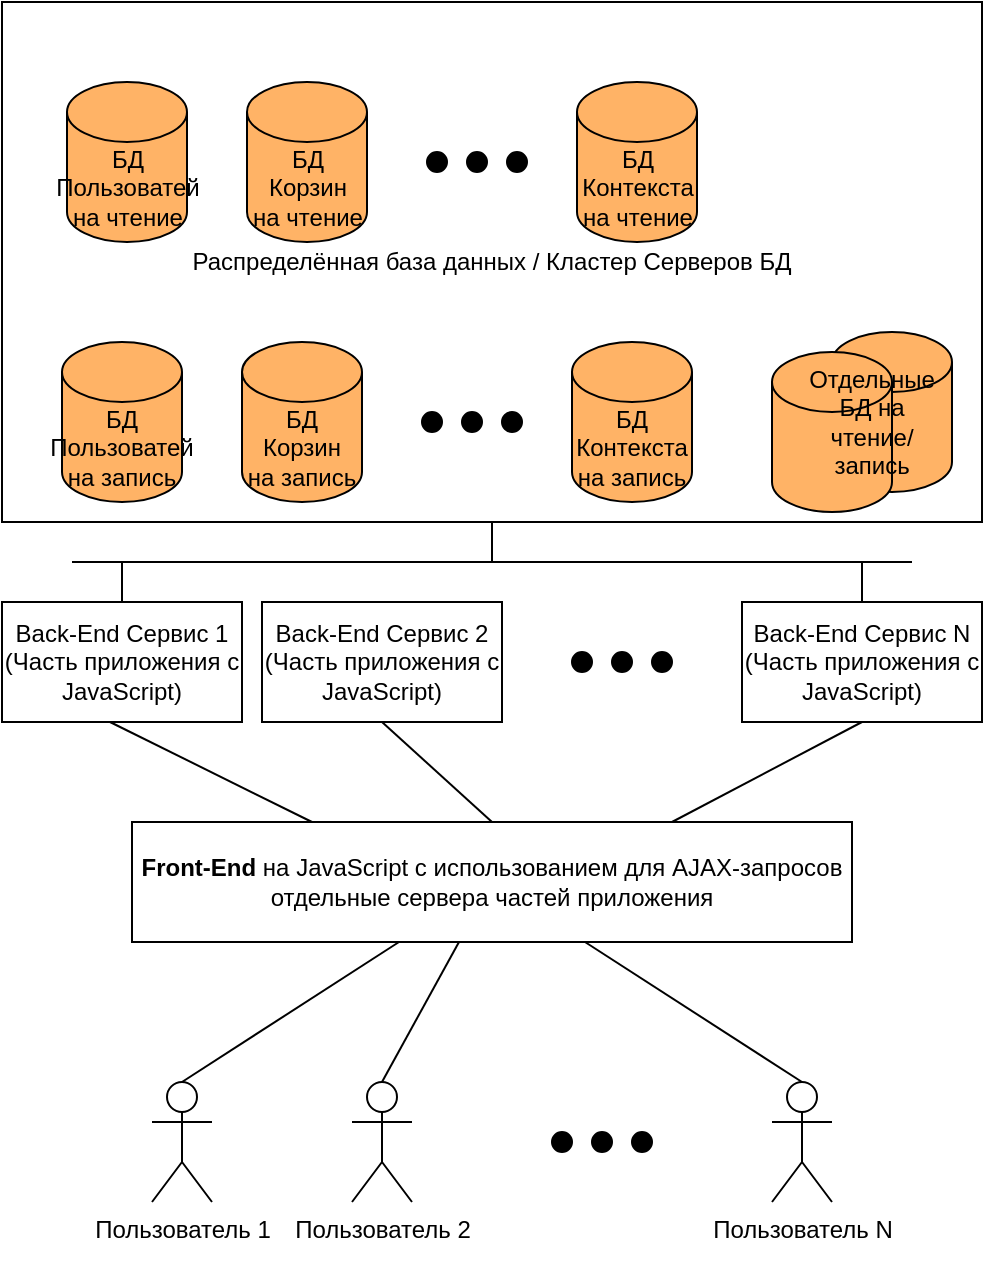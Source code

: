 <mxfile version="14.9.5" type="device"><diagram id="CB_jr0UpE7R4n_OJhF5E" name="Page-1"><mxGraphModel dx="276" dy="1306" grid="1" gridSize="10" guides="1" tooltips="1" connect="1" arrows="1" fold="1" page="1" pageScale="1" pageWidth="827" pageHeight="1169" math="0" shadow="0"><root><mxCell id="0"/><mxCell id="1" parent="0"/><mxCell id="_9vG14boJ09jzW6VZZqx-3" value="&lt;b&gt;Front-End&lt;/b&gt;&amp;nbsp;на JavaScript с использованием для AJAX-запросов отдельные сервера частей приложения" style="rounded=0;whiteSpace=wrap;html=1;" parent="1" vertex="1"><mxGeometry x="330" y="360" width="360" height="60" as="geometry"/></mxCell><mxCell id="_9vG14boJ09jzW6VZZqx-4" value="Пользователь 1&lt;p&gt;&lt;/p&gt;" style="shape=umlActor;verticalLabelPosition=bottom;verticalAlign=top;html=1;outlineConnect=0;" parent="1" vertex="1"><mxGeometry x="340" y="490" width="30" height="60" as="geometry"/></mxCell><mxCell id="_9vG14boJ09jzW6VZZqx-5" value="Пользователь N&lt;p&gt;&lt;/p&gt;" style="shape=umlActor;verticalLabelPosition=bottom;verticalAlign=top;html=1;outlineConnect=0;" parent="1" vertex="1"><mxGeometry x="650" y="490" width="30" height="60" as="geometry"/></mxCell><mxCell id="_9vG14boJ09jzW6VZZqx-6" value="Пользователь 2&lt;p&gt;&lt;/p&gt;" style="shape=umlActor;verticalLabelPosition=bottom;verticalAlign=top;html=1;outlineConnect=0;" parent="1" vertex="1"><mxGeometry x="440" y="490" width="30" height="60" as="geometry"/></mxCell><mxCell id="_9vG14boJ09jzW6VZZqx-10" value="" style="group" parent="1" vertex="1" connectable="0"><mxGeometry x="540" y="515" width="50" height="10" as="geometry"/></mxCell><mxCell id="_9vG14boJ09jzW6VZZqx-7" value="" style="ellipse;whiteSpace=wrap;html=1;fillColor=#000000;" parent="_9vG14boJ09jzW6VZZqx-10" vertex="1"><mxGeometry width="10" height="10" as="geometry"/></mxCell><mxCell id="_9vG14boJ09jzW6VZZqx-8" value="" style="ellipse;whiteSpace=wrap;html=1;fillColor=#000000;" parent="_9vG14boJ09jzW6VZZqx-10" vertex="1"><mxGeometry x="20" width="10" height="10" as="geometry"/></mxCell><mxCell id="_9vG14boJ09jzW6VZZqx-9" value="" style="ellipse;whiteSpace=wrap;html=1;fillColor=#000000;" parent="_9vG14boJ09jzW6VZZqx-10" vertex="1"><mxGeometry x="40" width="10" height="10" as="geometry"/></mxCell><mxCell id="_9vG14boJ09jzW6VZZqx-11" value="" style="endArrow=none;html=1;exitX=0.5;exitY=0;exitDx=0;exitDy=0;exitPerimeter=0;" parent="1" source="_9vG14boJ09jzW6VZZqx-4" target="_9vG14boJ09jzW6VZZqx-3" edge="1"><mxGeometry width="50" height="50" relative="1" as="geometry"><mxPoint x="390" y="400" as="sourcePoint"/><mxPoint x="355" y="423" as="targetPoint"/></mxGeometry></mxCell><mxCell id="_9vG14boJ09jzW6VZZqx-12" value="" style="endArrow=none;html=1;exitX=0.5;exitY=0;exitDx=0;exitDy=0;exitPerimeter=0;" parent="1" source="_9vG14boJ09jzW6VZZqx-6" target="_9vG14boJ09jzW6VZZqx-3" edge="1"><mxGeometry width="50" height="50" relative="1" as="geometry"><mxPoint x="370" y="410" as="sourcePoint"/><mxPoint x="420" y="360" as="targetPoint"/></mxGeometry></mxCell><mxCell id="_9vG14boJ09jzW6VZZqx-13" value="" style="endArrow=none;html=1;exitX=0.5;exitY=0;exitDx=0;exitDy=0;exitPerimeter=0;" parent="1" source="_9vG14boJ09jzW6VZZqx-5" target="_9vG14boJ09jzW6VZZqx-3" edge="1"><mxGeometry width="50" height="50" relative="1" as="geometry"><mxPoint x="370" y="410" as="sourcePoint"/><mxPoint x="420" y="360" as="targetPoint"/></mxGeometry></mxCell><mxCell id="_9vG14boJ09jzW6VZZqx-23" value="" style="endArrow=none;html=1;entryX=0.25;entryY=0;entryDx=0;entryDy=0;exitX=0.45;exitY=1;exitDx=0;exitDy=0;exitPerimeter=0;" parent="1" target="_9vG14boJ09jzW6VZZqx-3" edge="1"><mxGeometry width="50" height="50" relative="1" as="geometry"><mxPoint x="319" y="310" as="sourcePoint"/><mxPoint x="330" y="380" as="targetPoint"/></mxGeometry></mxCell><mxCell id="_9vG14boJ09jzW6VZZqx-24" value="" style="endArrow=none;html=1;entryX=0.5;entryY=0;entryDx=0;entryDy=0;exitX=0.5;exitY=1;exitDx=0;exitDy=0;" parent="1" target="_9vG14boJ09jzW6VZZqx-3" edge="1"><mxGeometry width="50" height="50" relative="1" as="geometry"><mxPoint x="455" y="310" as="sourcePoint"/><mxPoint x="479" y="360" as="targetPoint"/></mxGeometry></mxCell><mxCell id="_9vG14boJ09jzW6VZZqx-25" value="" style="endArrow=none;html=1;exitX=0.75;exitY=0;exitDx=0;exitDy=0;entryX=0.5;entryY=1;entryDx=0;entryDy=0;" parent="1" source="_9vG14boJ09jzW6VZZqx-3" edge="1"><mxGeometry width="50" height="50" relative="1" as="geometry"><mxPoint x="280" y="430" as="sourcePoint"/><mxPoint x="695" y="310" as="targetPoint"/></mxGeometry></mxCell><mxCell id="_9vG14boJ09jzW6VZZqx-26" value="Back-End Сервис 1&lt;br&gt;(Часть приложения с JavaScript)" style="rounded=0;whiteSpace=wrap;html=1;fillColor=#FFFFFF;" parent="1" vertex="1"><mxGeometry x="265" y="250" width="120" height="60" as="geometry"/></mxCell><mxCell id="_9vG14boJ09jzW6VZZqx-27" value="Back-End Сервис 2&lt;br&gt;(Часть приложения с JavaScript)" style="rounded=0;whiteSpace=wrap;html=1;fillColor=#FFFFFF;" parent="1" vertex="1"><mxGeometry x="395" y="250" width="120" height="60" as="geometry"/></mxCell><mxCell id="_9vG14boJ09jzW6VZZqx-28" value="Back-End Сервис N&lt;br&gt;(Часть приложения с JavaScript)" style="rounded=0;whiteSpace=wrap;html=1;fillColor=#FFFFFF;" parent="1" vertex="1"><mxGeometry x="635" y="250" width="120" height="60" as="geometry"/></mxCell><mxCell id="_9vG14boJ09jzW6VZZqx-33" value="Распределённая база данных / Кластер Серверов БД" style="rounded=0;whiteSpace=wrap;html=1;fillColor=#FFFFFF;" parent="1" vertex="1"><mxGeometry x="265" y="-50" width="490" height="260" as="geometry"/></mxCell><mxCell id="_9vG14boJ09jzW6VZZqx-34" value="" style="shape=cylinder3;whiteSpace=wrap;html=1;boundedLbl=1;backgroundOutline=1;size=15;fillColor=#FFB366;" parent="1" vertex="1"><mxGeometry x="680" y="115" width="60" height="80" as="geometry"/></mxCell><mxCell id="_9vG14boJ09jzW6VZZqx-36" value="" style="shape=cylinder3;whiteSpace=wrap;html=1;boundedLbl=1;backgroundOutline=1;size=15;fillColor=#FFB366;" parent="1" vertex="1"><mxGeometry x="650" y="125" width="60" height="80" as="geometry"/></mxCell><mxCell id="_9vG14boJ09jzW6VZZqx-37" value="БД Пользоватей&lt;br&gt;на запись" style="shape=cylinder3;whiteSpace=wrap;html=1;boundedLbl=1;backgroundOutline=1;size=15;strokeColor=#000000;fillColor=#FFB366;" parent="1" vertex="1"><mxGeometry x="295" y="120" width="60" height="80" as="geometry"/></mxCell><mxCell id="_9vG14boJ09jzW6VZZqx-38" value="БД Корзин&lt;br&gt;на запись" style="shape=cylinder3;whiteSpace=wrap;html=1;boundedLbl=1;backgroundOutline=1;size=15;fillColor=#FFB366;" parent="1" vertex="1"><mxGeometry x="385" y="120" width="60" height="80" as="geometry"/></mxCell><mxCell id="_9vG14boJ09jzW6VZZqx-39" value="БД Контекста&lt;br&gt;на запись" style="shape=cylinder3;whiteSpace=wrap;html=1;boundedLbl=1;backgroundOutline=1;size=15;fillColor=#FFB366;" parent="1" vertex="1"><mxGeometry x="550" y="120" width="60" height="80" as="geometry"/></mxCell><mxCell id="_9vG14boJ09jzW6VZZqx-40" value="" style="group" parent="1" vertex="1" connectable="0"><mxGeometry x="475" y="155" width="50" height="10" as="geometry"/></mxCell><mxCell id="_9vG14boJ09jzW6VZZqx-41" value="" style="ellipse;whiteSpace=wrap;html=1;fillColor=#000000;" parent="_9vG14boJ09jzW6VZZqx-40" vertex="1"><mxGeometry width="10" height="10" as="geometry"/></mxCell><mxCell id="_9vG14boJ09jzW6VZZqx-42" value="" style="ellipse;whiteSpace=wrap;html=1;fillColor=#000000;" parent="_9vG14boJ09jzW6VZZqx-40" vertex="1"><mxGeometry x="20" width="10" height="10" as="geometry"/></mxCell><mxCell id="_9vG14boJ09jzW6VZZqx-43" value="" style="ellipse;whiteSpace=wrap;html=1;fillColor=#000000;" parent="_9vG14boJ09jzW6VZZqx-40" vertex="1"><mxGeometry x="40" width="10" height="10" as="geometry"/></mxCell><mxCell id="bC_VUxk55X_axrfKyXsQ-1" value="Отдельные БД на чтение/ запись" style="text;html=1;strokeColor=none;fillColor=none;align=center;verticalAlign=middle;whiteSpace=wrap;rounded=0;" parent="1" vertex="1"><mxGeometry x="680" y="150" width="40" height="20" as="geometry"/></mxCell><mxCell id="bC_VUxk55X_axrfKyXsQ-3" value="БД Пользоватей&lt;br&gt;на чтение" style="shape=cylinder3;whiteSpace=wrap;html=1;boundedLbl=1;backgroundOutline=1;size=15;strokeColor=#000000;fillColor=#FFB366;" parent="1" vertex="1"><mxGeometry x="297.5" y="-10" width="60" height="80" as="geometry"/></mxCell><mxCell id="bC_VUxk55X_axrfKyXsQ-4" value="БД Корзин&lt;br&gt;на чтение" style="shape=cylinder3;whiteSpace=wrap;html=1;boundedLbl=1;backgroundOutline=1;size=15;fillColor=#FFB366;" parent="1" vertex="1"><mxGeometry x="387.5" y="-10" width="60" height="80" as="geometry"/></mxCell><mxCell id="bC_VUxk55X_axrfKyXsQ-5" value="БД Контекста&lt;br&gt;на чтение" style="shape=cylinder3;whiteSpace=wrap;html=1;boundedLbl=1;backgroundOutline=1;size=15;fillColor=#FFB366;" parent="1" vertex="1"><mxGeometry x="552.5" y="-10" width="60" height="80" as="geometry"/></mxCell><mxCell id="bC_VUxk55X_axrfKyXsQ-6" value="" style="group" parent="1" vertex="1" connectable="0"><mxGeometry x="477.5" y="25" width="50" height="10" as="geometry"/></mxCell><mxCell id="bC_VUxk55X_axrfKyXsQ-7" value="" style="ellipse;whiteSpace=wrap;html=1;fillColor=#000000;" parent="bC_VUxk55X_axrfKyXsQ-6" vertex="1"><mxGeometry width="10" height="10" as="geometry"/></mxCell><mxCell id="bC_VUxk55X_axrfKyXsQ-8" value="" style="ellipse;whiteSpace=wrap;html=1;fillColor=#000000;" parent="bC_VUxk55X_axrfKyXsQ-6" vertex="1"><mxGeometry x="20" width="10" height="10" as="geometry"/></mxCell><mxCell id="bC_VUxk55X_axrfKyXsQ-9" value="" style="ellipse;whiteSpace=wrap;html=1;fillColor=#000000;" parent="bC_VUxk55X_axrfKyXsQ-6" vertex="1"><mxGeometry x="40" width="10" height="10" as="geometry"/></mxCell><mxCell id="bC_VUxk55X_axrfKyXsQ-10" value="" style="endArrow=none;html=1;exitX=0.5;exitY=0;exitDx=0;exitDy=0;" parent="1" source="_9vG14boJ09jzW6VZZqx-26" edge="1"><mxGeometry width="50" height="50" relative="1" as="geometry"><mxPoint x="270" y="230" as="sourcePoint"/><mxPoint x="325" y="230" as="targetPoint"/></mxGeometry></mxCell><mxCell id="bC_VUxk55X_axrfKyXsQ-11" value="" style="endArrow=none;html=1;" parent="1" edge="1"><mxGeometry width="50" height="50" relative="1" as="geometry"><mxPoint x="300" y="230" as="sourcePoint"/><mxPoint x="720" y="230" as="targetPoint"/></mxGeometry></mxCell><mxCell id="bC_VUxk55X_axrfKyXsQ-12" value="" style="endArrow=none;html=1;exitX=0.5;exitY=0;exitDx=0;exitDy=0;" parent="1" edge="1" source="_9vG14boJ09jzW6VZZqx-28"><mxGeometry width="50" height="50" relative="1" as="geometry"><mxPoint x="520" y="260" as="sourcePoint"/><mxPoint x="695" y="230" as="targetPoint"/></mxGeometry></mxCell><mxCell id="bC_VUxk55X_axrfKyXsQ-13" value="" style="ellipse;whiteSpace=wrap;html=1;fillColor=#000000;" parent="1" vertex="1"><mxGeometry x="550" y="275" width="10" height="10" as="geometry"/></mxCell><mxCell id="bC_VUxk55X_axrfKyXsQ-14" value="" style="ellipse;whiteSpace=wrap;html=1;fillColor=#000000;" parent="1" vertex="1"><mxGeometry x="570" y="275" width="10" height="10" as="geometry"/></mxCell><mxCell id="bC_VUxk55X_axrfKyXsQ-15" value="" style="ellipse;whiteSpace=wrap;html=1;fillColor=#000000;" parent="1" vertex="1"><mxGeometry x="590" y="275" width="10" height="10" as="geometry"/></mxCell><mxCell id="PtzV77Czj7H37p-xstBF-2" value="" style="endArrow=none;html=1;entryX=0.5;entryY=1;entryDx=0;entryDy=0;" edge="1" parent="1" target="_9vG14boJ09jzW6VZZqx-33"><mxGeometry width="50" height="50" relative="1" as="geometry"><mxPoint x="510" y="230" as="sourcePoint"/><mxPoint x="335" y="240" as="targetPoint"/></mxGeometry></mxCell></root></mxGraphModel></diagram></mxfile>
